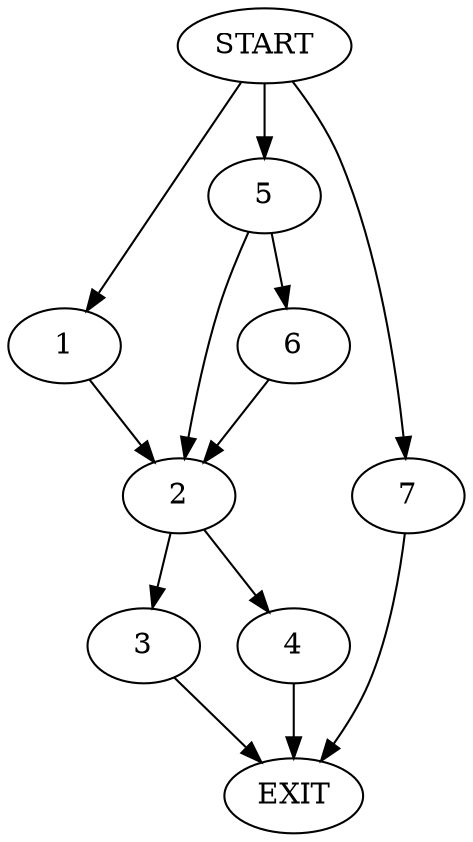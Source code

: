 digraph {
0 [label="START"]
8 [label="EXIT"]
0 -> 1
1 -> 2
2 -> 3
2 -> 4
0 -> 5
5 -> 2
5 -> 6
6 -> 2
3 -> 8
4 -> 8
0 -> 7
7 -> 8
}
